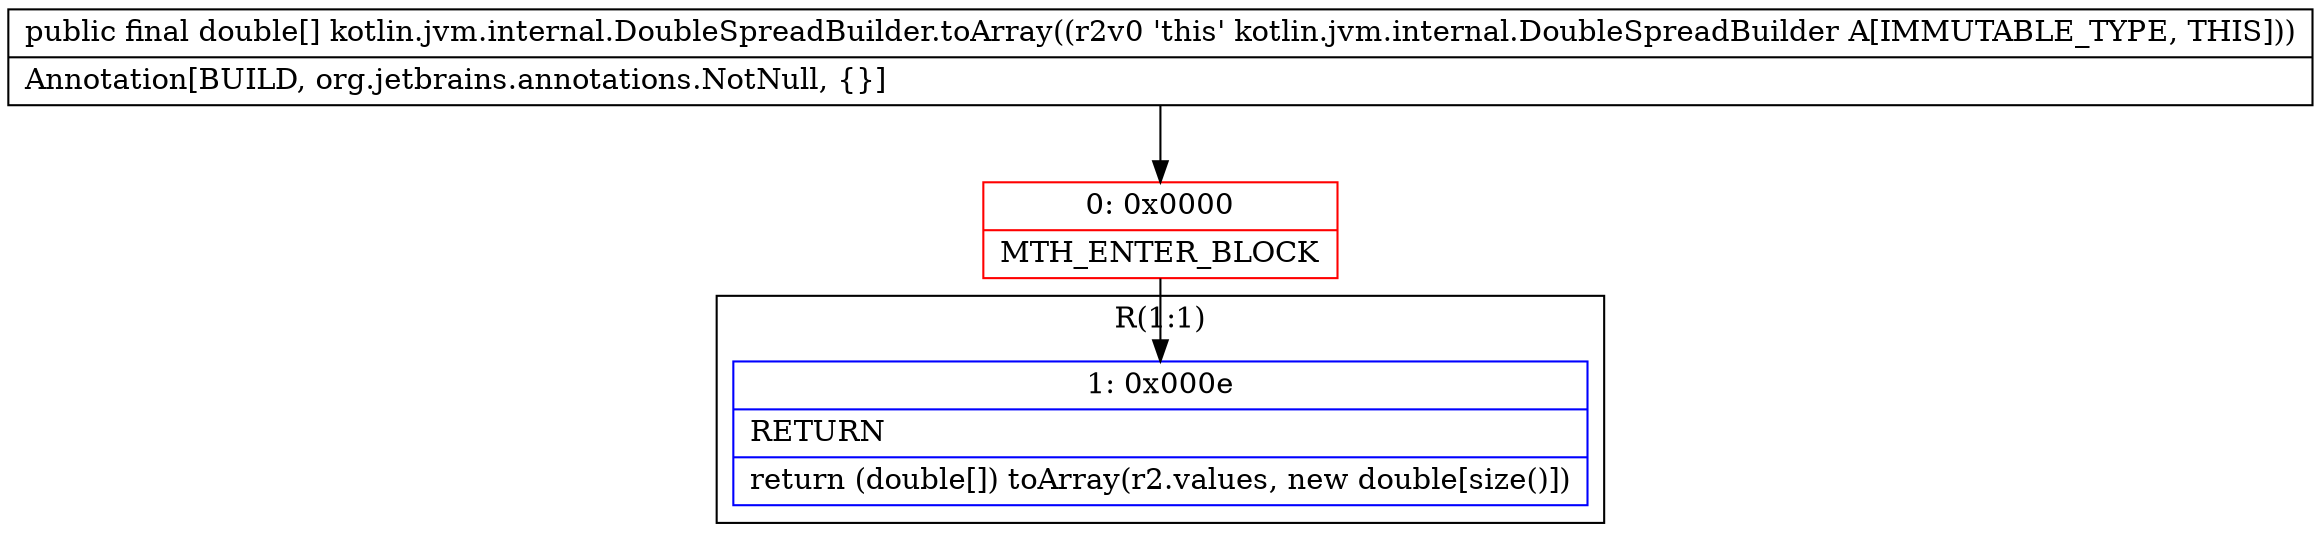 digraph "CFG forkotlin.jvm.internal.DoubleSpreadBuilder.toArray()[D" {
subgraph cluster_Region_1774452491 {
label = "R(1:1)";
node [shape=record,color=blue];
Node_1 [shape=record,label="{1\:\ 0x000e|RETURN\l|return (double[]) toArray(r2.values, new double[size()])\l}"];
}
Node_0 [shape=record,color=red,label="{0\:\ 0x0000|MTH_ENTER_BLOCK\l}"];
MethodNode[shape=record,label="{public final double[] kotlin.jvm.internal.DoubleSpreadBuilder.toArray((r2v0 'this' kotlin.jvm.internal.DoubleSpreadBuilder A[IMMUTABLE_TYPE, THIS]))  | Annotation[BUILD, org.jetbrains.annotations.NotNull, \{\}]\l}"];
MethodNode -> Node_0;
Node_0 -> Node_1;
}

